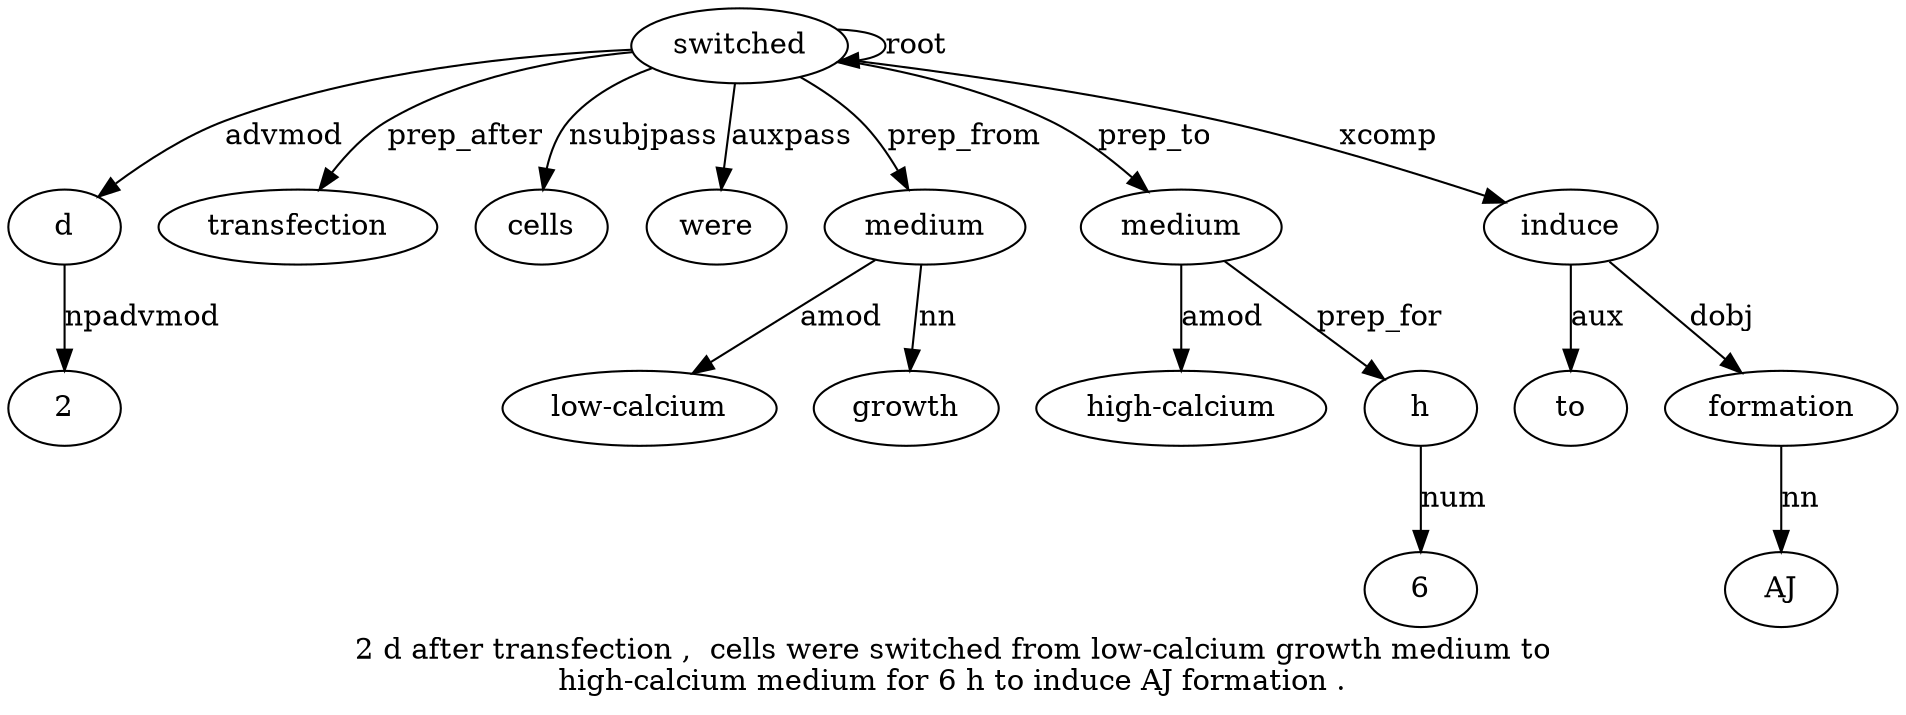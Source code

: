 digraph "2 d after transfection ,  cells were switched from low-calcium growth medium to high-calcium medium for 6 h to induce AJ formation ." {
label="2 d after transfection ,  cells were switched from low-calcium growth medium to
high-calcium medium for 6 h to induce AJ formation .";
d2 [style=filled, fillcolor=white, label=d];
21 [style=filled, fillcolor=white, label=2];
d2 -> 21  [label=npadvmod];
switched8 [style=filled, fillcolor=white, label=switched];
switched8 -> d2  [label=advmod];
transfection4 [style=filled, fillcolor=white, label=transfection];
switched8 -> transfection4  [label=prep_after];
cells6 [style=filled, fillcolor=white, label=cells];
switched8 -> cells6  [label=nsubjpass];
were7 [style=filled, fillcolor=white, label=were];
switched8 -> were7  [label=auxpass];
switched8 -> switched8  [label=root];
medium12 [style=filled, fillcolor=white, label=medium];
"low-calcium10" [style=filled, fillcolor=white, label="low-calcium"];
medium12 -> "low-calcium10"  [label=amod];
growth11 [style=filled, fillcolor=white, label=growth];
medium12 -> growth11  [label=nn];
switched8 -> medium12  [label=prep_from];
medium15 [style=filled, fillcolor=white, label=medium];
"high-calcium14" [style=filled, fillcolor=white, label="high-calcium"];
medium15 -> "high-calcium14"  [label=amod];
switched8 -> medium15  [label=prep_to];
h18 [style=filled, fillcolor=white, label=h];
617 [style=filled, fillcolor=white, label=6];
h18 -> 617  [label=num];
medium15 -> h18  [label=prep_for];
induce20 [style=filled, fillcolor=white, label=induce];
to19 [style=filled, fillcolor=white, label=to];
induce20 -> to19  [label=aux];
switched8 -> induce20  [label=xcomp];
formation22 [style=filled, fillcolor=white, label=formation];
AJ21 [style=filled, fillcolor=white, label=AJ];
formation22 -> AJ21  [label=nn];
induce20 -> formation22  [label=dobj];
}
